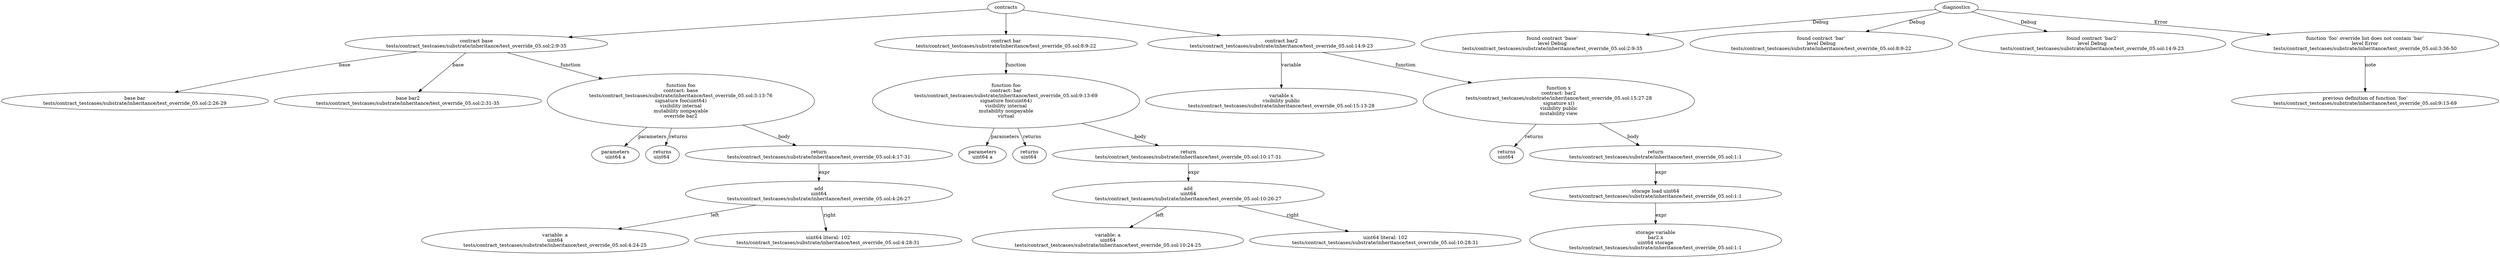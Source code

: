 strict digraph "tests/contract_testcases/substrate/inheritance/test_override_05.sol" {
	contract [label="contract base\ntests/contract_testcases/substrate/inheritance/test_override_05.sol:2:9-35"]
	base [label="base bar\ntests/contract_testcases/substrate/inheritance/test_override_05.sol:2:26-29"]
	base_3 [label="base bar2\ntests/contract_testcases/substrate/inheritance/test_override_05.sol:2:31-35"]
	foo [label="function foo\ncontract: base\ntests/contract_testcases/substrate/inheritance/test_override_05.sol:3:13-76\nsignature foo(uint64)\nvisibility internal\nmutability nonpayable\noverride bar2"]
	parameters [label="parameters\nuint64 a"]
	returns [label="returns\nuint64 "]
	return [label="return\ntests/contract_testcases/substrate/inheritance/test_override_05.sol:4:17-31"]
	add [label="add\nuint64\ntests/contract_testcases/substrate/inheritance/test_override_05.sol:4:26-27"]
	variable [label="variable: a\nuint64\ntests/contract_testcases/substrate/inheritance/test_override_05.sol:4:24-25"]
	number_literal [label="uint64 literal: 102\ntests/contract_testcases/substrate/inheritance/test_override_05.sol:4:28-31"]
	contract_11 [label="contract bar\ntests/contract_testcases/substrate/inheritance/test_override_05.sol:8:9-22"]
	foo_12 [label="function foo\ncontract: bar\ntests/contract_testcases/substrate/inheritance/test_override_05.sol:9:13-69\nsignature foo(uint64)\nvisibility internal\nmutability nonpayable\nvirtual"]
	parameters_13 [label="parameters\nuint64 a"]
	returns_14 [label="returns\nuint64 "]
	return_15 [label="return\ntests/contract_testcases/substrate/inheritance/test_override_05.sol:10:17-31"]
	add_16 [label="add\nuint64\ntests/contract_testcases/substrate/inheritance/test_override_05.sol:10:26-27"]
	variable_17 [label="variable: a\nuint64\ntests/contract_testcases/substrate/inheritance/test_override_05.sol:10:24-25"]
	number_literal_18 [label="uint64 literal: 102\ntests/contract_testcases/substrate/inheritance/test_override_05.sol:10:28-31"]
	contract_19 [label="contract bar2\ntests/contract_testcases/substrate/inheritance/test_override_05.sol:14:9-23"]
	var [label="variable x\nvisibility public\ntests/contract_testcases/substrate/inheritance/test_override_05.sol:15:13-28"]
	x [label="function x\ncontract: bar2\ntests/contract_testcases/substrate/inheritance/test_override_05.sol:15:27-28\nsignature x()\nvisibility public\nmutability view"]
	returns_22 [label="returns\nuint64 "]
	return_23 [label="return\ntests/contract_testcases/substrate/inheritance/test_override_05.sol:1:1"]
	storage_load [label="storage load uint64\ntests/contract_testcases/substrate/inheritance/test_override_05.sol:1:1"]
	storage_var [label="storage variable\nbar2.x\nuint64 storage\ntests/contract_testcases/substrate/inheritance/test_override_05.sol:1:1"]
	diagnostic [label="found contract ‘base’\nlevel Debug\ntests/contract_testcases/substrate/inheritance/test_override_05.sol:2:9-35"]
	diagnostic_28 [label="found contract ‘bar’\nlevel Debug\ntests/contract_testcases/substrate/inheritance/test_override_05.sol:8:9-22"]
	diagnostic_29 [label="found contract ‘bar2’\nlevel Debug\ntests/contract_testcases/substrate/inheritance/test_override_05.sol:14:9-23"]
	diagnostic_30 [label="function ‘foo’ override list does not contain ‘bar’\nlevel Error\ntests/contract_testcases/substrate/inheritance/test_override_05.sol:3:36-50"]
	note [label="previous definition of function ‘foo’\ntests/contract_testcases/substrate/inheritance/test_override_05.sol:9:13-69"]
	contracts -> contract
	contract -> base [label="base"]
	contract -> base_3 [label="base"]
	contract -> foo [label="function"]
	foo -> parameters [label="parameters"]
	foo -> returns [label="returns"]
	foo -> return [label="body"]
	return -> add [label="expr"]
	add -> variable [label="left"]
	add -> number_literal [label="right"]
	contracts -> contract_11
	contract_11 -> foo_12 [label="function"]
	foo_12 -> parameters_13 [label="parameters"]
	foo_12 -> returns_14 [label="returns"]
	foo_12 -> return_15 [label="body"]
	return_15 -> add_16 [label="expr"]
	add_16 -> variable_17 [label="left"]
	add_16 -> number_literal_18 [label="right"]
	contracts -> contract_19
	contract_19 -> var [label="variable"]
	contract_19 -> x [label="function"]
	x -> returns_22 [label="returns"]
	x -> return_23 [label="body"]
	return_23 -> storage_load [label="expr"]
	storage_load -> storage_var [label="expr"]
	diagnostics -> diagnostic [label="Debug"]
	diagnostics -> diagnostic_28 [label="Debug"]
	diagnostics -> diagnostic_29 [label="Debug"]
	diagnostics -> diagnostic_30 [label="Error"]
	diagnostic_30 -> note [label="note"]
}
